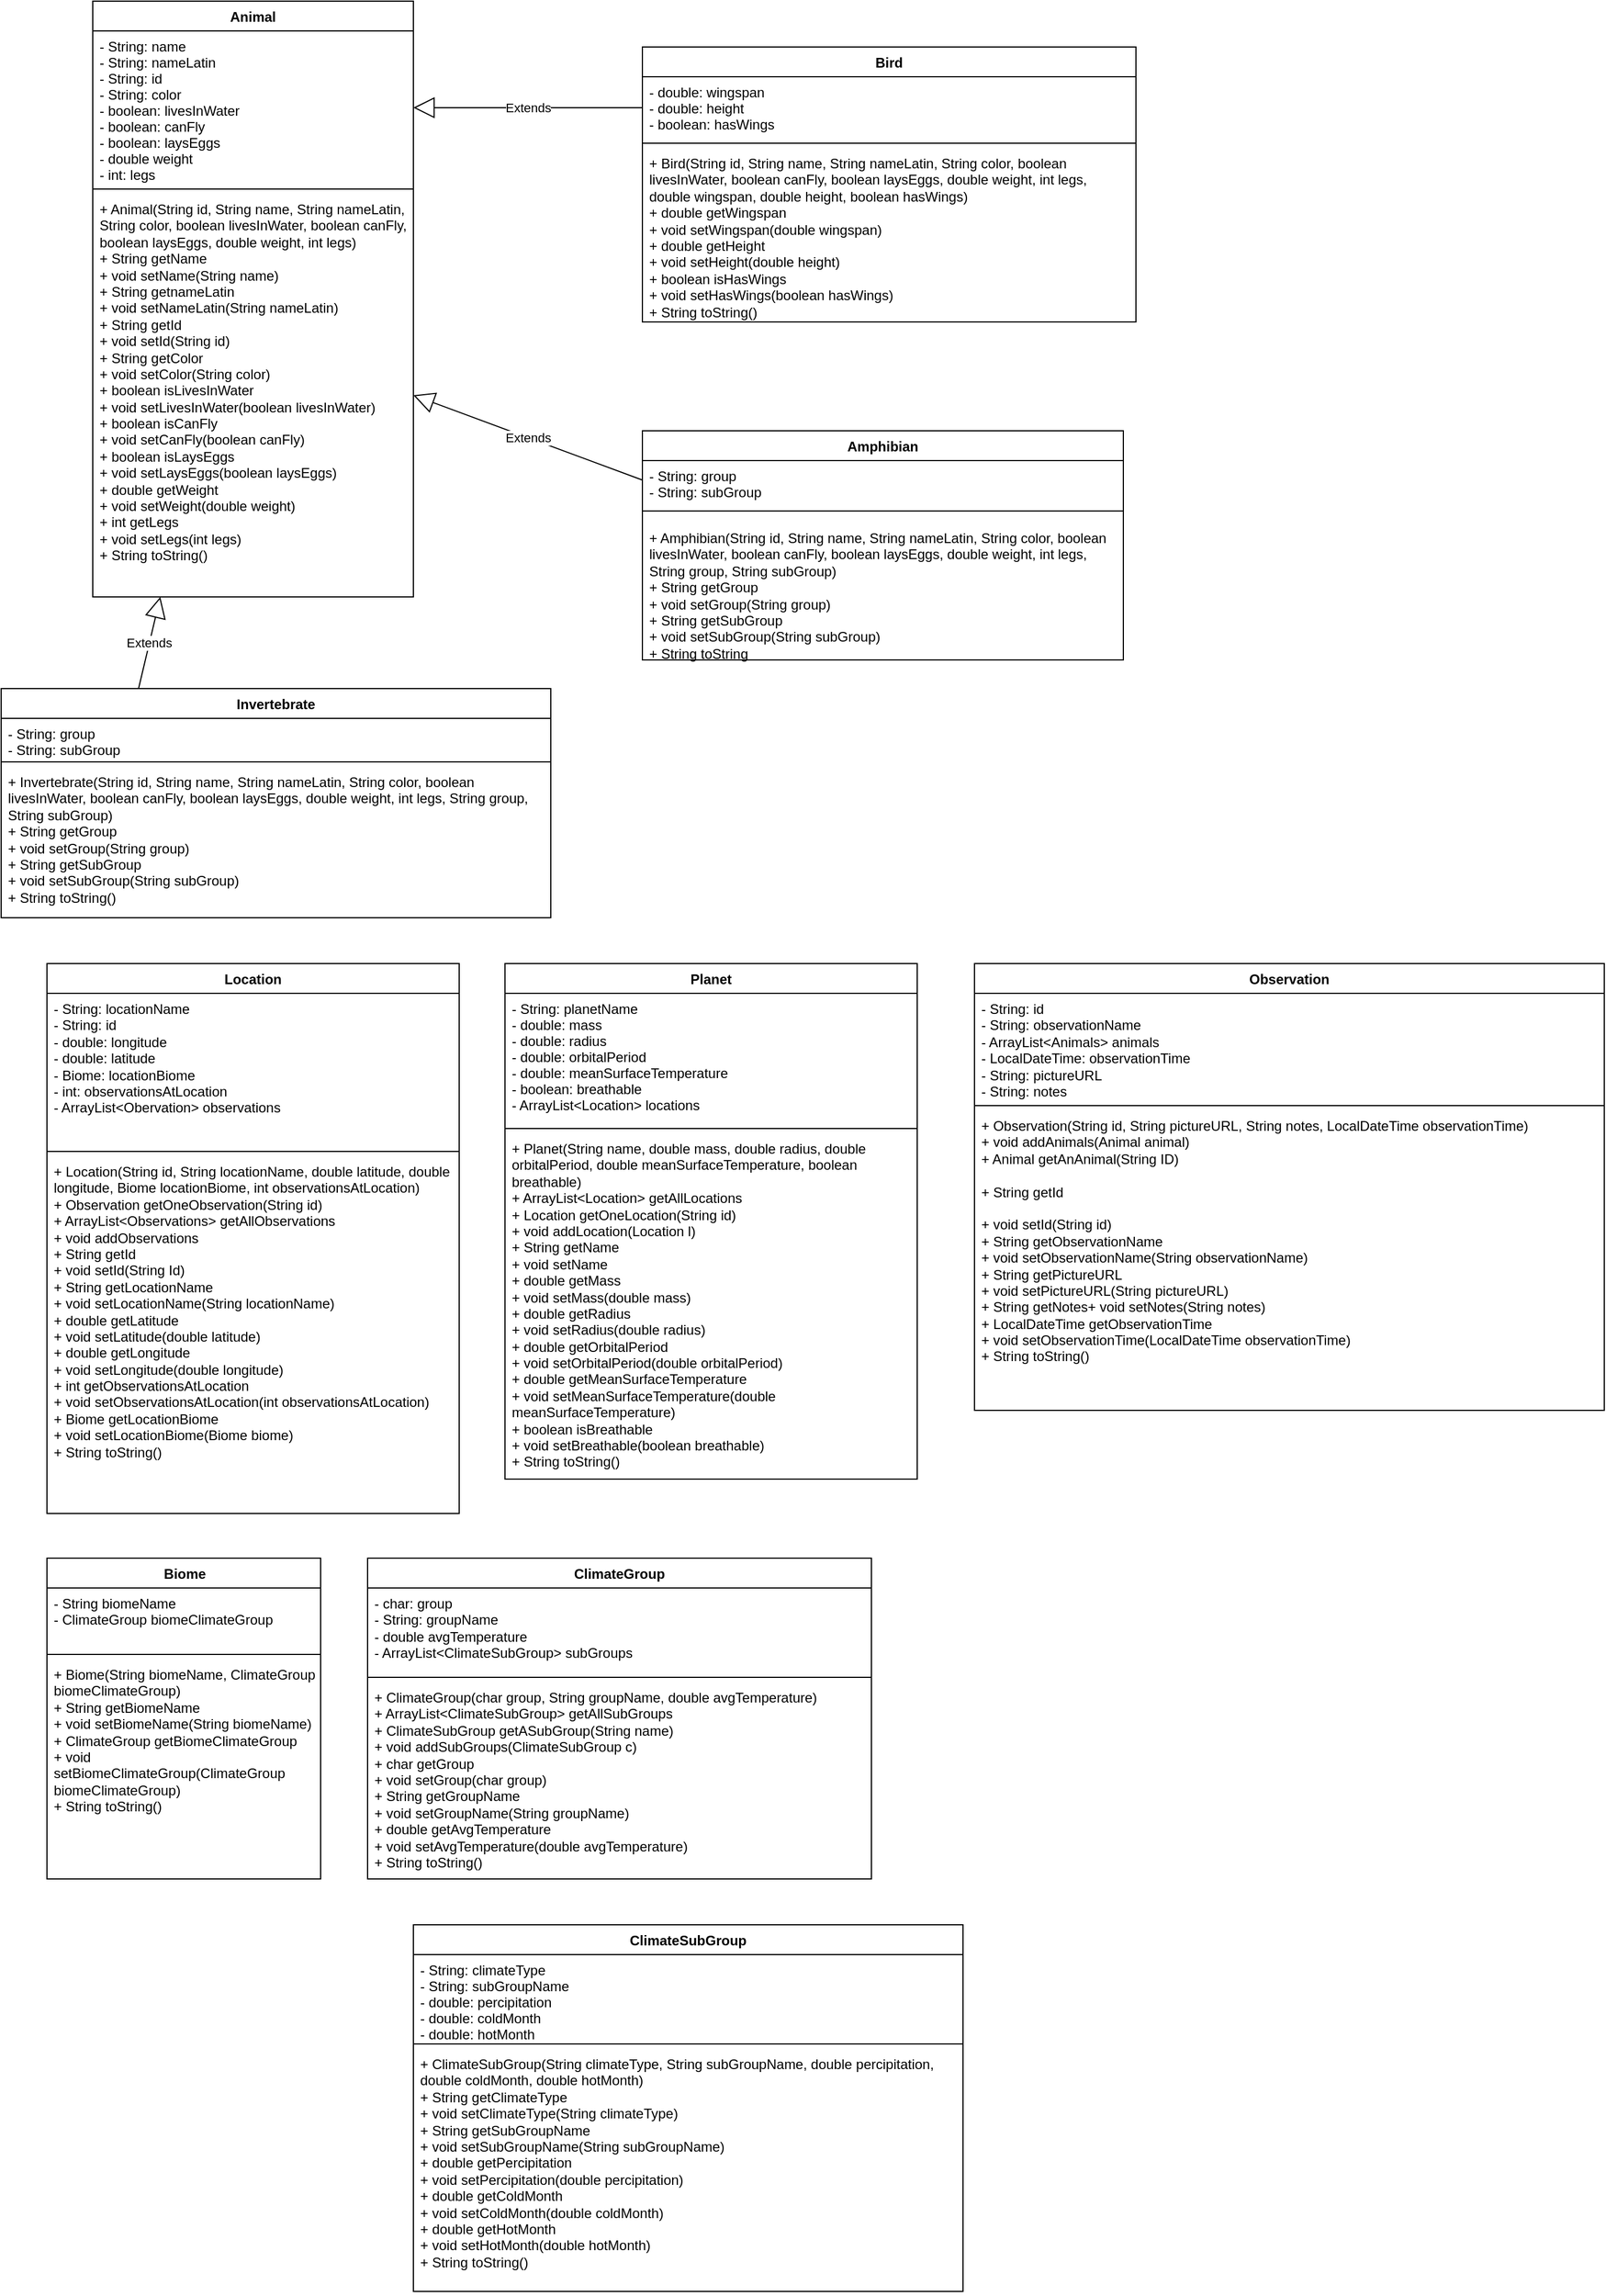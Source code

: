 <mxfile version="12.9.10" type="github">
  <diagram id="1KH7GWBm2Y5lBww-GOBJ" name="Page-1">
    <mxGraphModel dx="793" dy="441" grid="1" gridSize="10" guides="1" tooltips="1" connect="1" arrows="1" fold="1" page="1" pageScale="1" pageWidth="850" pageHeight="1100" math="0" shadow="0">
      <root>
        <mxCell id="0" />
        <mxCell id="1" parent="0" />
        <mxCell id="Zb_Kojj64OA-gDlmBnvP-9" value="Animal" style="swimlane;fontStyle=1;align=center;verticalAlign=top;childLayout=stackLayout;horizontal=1;startSize=26;horizontalStack=0;resizeParent=1;resizeParentMax=0;resizeLast=0;collapsible=1;marginBottom=0;" parent="1" vertex="1">
          <mxGeometry x="120" y="40" width="280" height="520" as="geometry" />
        </mxCell>
        <mxCell id="Zb_Kojj64OA-gDlmBnvP-10" value="- String: name&#xa;- String: nameLatin&#xa;- String: id&#xa;- String: color&#xa;- boolean: livesInWater&#xa;- boolean: canFly&#xa;- boolean: laysEggs&#xa;- double weight&#xa;- int: legs&#xa;" style="text;strokeColor=none;fillColor=none;align=left;verticalAlign=top;spacingLeft=4;spacingRight=4;overflow=hidden;rotatable=0;points=[[0,0.5],[1,0.5]];portConstraint=eastwest;" parent="Zb_Kojj64OA-gDlmBnvP-9" vertex="1">
          <mxGeometry y="26" width="280" height="134" as="geometry" />
        </mxCell>
        <mxCell id="Zb_Kojj64OA-gDlmBnvP-11" value="" style="line;strokeWidth=1;fillColor=none;align=left;verticalAlign=middle;spacingTop=-1;spacingLeft=3;spacingRight=3;rotatable=0;labelPosition=right;points=[];portConstraint=eastwest;" parent="Zb_Kojj64OA-gDlmBnvP-9" vertex="1">
          <mxGeometry y="160" width="280" height="8" as="geometry" />
        </mxCell>
        <mxCell id="Zb_Kojj64OA-gDlmBnvP-12" value="+ Animal(String id, String name, String nameLatin, String color, boolean livesInWater, boolean canFly, boolean laysEggs, double weight, int legs)&#xa;+ String getName&#xa;+ void setName(String name)&#xa;+ String getnameLatin&#xa;+ void setNameLatin(String nameLatin)&#xa;+ String getId&#xa;+ void setId(String id)&#xa;+ String getColor&#xa;+ void setColor(String color)&#xa;+ boolean isLivesInWater&#xa;+ void setLivesInWater(boolean livesInWater)&#xa;+ boolean isCanFly&#xa;+ void setCanFly(boolean canFly)&#xa;+ boolean isLaysEggs&#xa;+ void setLaysEggs(boolean laysEggs)&#xa;+ double getWeight&#xa;+ void setWeight(double weight)&#xa;+ int getLegs&#xa;+ void setLegs(int legs)&#xa;+ String toString()&#xa;" style="text;strokeColor=none;fillColor=none;align=left;verticalAlign=top;spacingLeft=4;spacingRight=4;overflow=hidden;rotatable=0;points=[[0,0.5],[1,0.5]];portConstraint=eastwest;whiteSpace=wrap;" parent="Zb_Kojj64OA-gDlmBnvP-9" vertex="1">
          <mxGeometry y="168" width="280" height="352" as="geometry" />
        </mxCell>
        <mxCell id="Zb_Kojj64OA-gDlmBnvP-25" value="Extends" style="endArrow=block;endSize=16;endFill=0;html=1;exitX=0.25;exitY=0;exitDx=0;exitDy=0;" parent="1" source="Zb_Kojj64OA-gDlmBnvP-13" edge="1">
          <mxGeometry width="160" relative="1" as="geometry">
            <mxPoint x="60" y="280" as="sourcePoint" />
            <mxPoint x="179" y="560" as="targetPoint" />
          </mxGeometry>
        </mxCell>
        <mxCell id="Zb_Kojj64OA-gDlmBnvP-27" value="Extends" style="endArrow=block;endSize=16;endFill=0;html=1;exitX=0;exitY=0.5;exitDx=0;exitDy=0;entryX=1;entryY=0.5;entryDx=0;entryDy=0;" parent="1" source="Zb_Kojj64OA-gDlmBnvP-18" target="Zb_Kojj64OA-gDlmBnvP-12" edge="1">
          <mxGeometry width="160" relative="1" as="geometry">
            <mxPoint x="470" y="210" as="sourcePoint" />
            <mxPoint x="320" y="250" as="targetPoint" />
          </mxGeometry>
        </mxCell>
        <mxCell id="Zb_Kojj64OA-gDlmBnvP-28" value="Extends" style="endArrow=block;endSize=16;endFill=0;html=1;exitX=0;exitY=0.5;exitDx=0;exitDy=0;" parent="1" source="Zb_Kojj64OA-gDlmBnvP-22" target="Zb_Kojj64OA-gDlmBnvP-10" edge="1">
          <mxGeometry width="160" relative="1" as="geometry">
            <mxPoint x="510" y="220" as="sourcePoint" />
            <mxPoint x="670" y="220" as="targetPoint" />
          </mxGeometry>
        </mxCell>
        <mxCell id="Zb_Kojj64OA-gDlmBnvP-17" value="Amphibian" style="swimlane;fontStyle=1;align=center;verticalAlign=top;childLayout=stackLayout;horizontal=1;startSize=26;horizontalStack=0;resizeParent=1;resizeParentMax=0;resizeLast=0;collapsible=1;marginBottom=0;" parent="1" vertex="1">
          <mxGeometry x="600" y="415" width="420" height="200" as="geometry" />
        </mxCell>
        <mxCell id="Zb_Kojj64OA-gDlmBnvP-18" value="- String: group&#xa;- String: subGroup&#xa;" style="text;strokeColor=none;fillColor=none;align=left;verticalAlign=top;spacingLeft=4;spacingRight=4;overflow=hidden;rotatable=0;points=[[0,0.5],[1,0.5]];portConstraint=eastwest;" parent="Zb_Kojj64OA-gDlmBnvP-17" vertex="1">
          <mxGeometry y="26" width="420" height="34" as="geometry" />
        </mxCell>
        <mxCell id="Zb_Kojj64OA-gDlmBnvP-19" value="" style="line;strokeWidth=1;fillColor=none;align=left;verticalAlign=middle;spacingTop=-1;spacingLeft=3;spacingRight=3;rotatable=0;labelPosition=right;points=[];portConstraint=eastwest;" parent="Zb_Kojj64OA-gDlmBnvP-17" vertex="1">
          <mxGeometry y="60" width="420" height="20" as="geometry" />
        </mxCell>
        <mxCell id="Zb_Kojj64OA-gDlmBnvP-20" value="+ Amphibian(String id, String name, String nameLatin, String color, boolean &#xa;livesInWater, boolean canFly, boolean laysEggs, double weight, int legs, String group, String subGroup)&#xa;+ String getGroup&#xa;+ void setGroup(String group)&#xa;+ String getSubGroup&#xa;+ void setSubGroup(String subGroup)&#xa;+ String toString&#xa;&#xa;" style="text;strokeColor=none;fillColor=none;align=left;verticalAlign=top;spacingLeft=4;spacingRight=4;overflow=hidden;rotatable=0;points=[[0,0.5],[1,0.5]];portConstraint=eastwest;whiteSpace=wrap;" parent="Zb_Kojj64OA-gDlmBnvP-17" vertex="1">
          <mxGeometry y="80" width="420" height="120" as="geometry" />
        </mxCell>
        <mxCell id="Zb_Kojj64OA-gDlmBnvP-21" value="Bird" style="swimlane;fontStyle=1;align=center;verticalAlign=top;childLayout=stackLayout;horizontal=1;startSize=26;horizontalStack=0;resizeParent=1;resizeParentMax=0;resizeLast=0;collapsible=1;marginBottom=0;" parent="1" vertex="1">
          <mxGeometry x="600" y="80" width="431" height="240" as="geometry" />
        </mxCell>
        <mxCell id="Zb_Kojj64OA-gDlmBnvP-22" value="- double: wingspan&#xa;- double: height&#xa;- boolean: hasWings&#xa;" style="text;strokeColor=none;fillColor=none;align=left;verticalAlign=top;spacingLeft=4;spacingRight=4;overflow=hidden;rotatable=0;points=[[0,0.5],[1,0.5]];portConstraint=eastwest;" parent="Zb_Kojj64OA-gDlmBnvP-21" vertex="1">
          <mxGeometry y="26" width="431" height="54" as="geometry" />
        </mxCell>
        <mxCell id="Zb_Kojj64OA-gDlmBnvP-23" value="" style="line;strokeWidth=1;fillColor=none;align=left;verticalAlign=middle;spacingTop=-1;spacingLeft=3;spacingRight=3;rotatable=0;labelPosition=right;points=[];portConstraint=eastwest;" parent="Zb_Kojj64OA-gDlmBnvP-21" vertex="1">
          <mxGeometry y="80" width="431" height="8" as="geometry" />
        </mxCell>
        <mxCell id="Zb_Kojj64OA-gDlmBnvP-24" value="+ Bird(String id, String name, String nameLatin, String color, boolean &#xa;livesInWater, boolean canFly, boolean laysEggs, double weight, int legs, double wingspan, double height, boolean hasWings)&#xa;+ double getWingspan&#xa;+ void setWingspan(double wingspan)&#xa;+ double getHeight&#xa;+ void setHeight(double height)&#xa;+ boolean isHasWings&#xa;+ void setHasWings(boolean hasWings)&#xa;+ String toString()&#xa;&#xa;" style="text;strokeColor=none;fillColor=none;align=left;verticalAlign=top;spacingLeft=4;spacingRight=4;overflow=hidden;rotatable=0;points=[[0,0.5],[1,0.5]];portConstraint=eastwest;whiteSpace=wrap;" parent="Zb_Kojj64OA-gDlmBnvP-21" vertex="1">
          <mxGeometry y="88" width="431" height="152" as="geometry" />
        </mxCell>
        <mxCell id="Zb_Kojj64OA-gDlmBnvP-33" value="Observation" style="swimlane;fontStyle=1;align=center;verticalAlign=top;childLayout=stackLayout;horizontal=1;startSize=26;horizontalStack=0;resizeParent=1;resizeParentMax=0;resizeLast=0;collapsible=1;marginBottom=0;" parent="1" vertex="1">
          <mxGeometry x="890" y="880" width="550" height="390" as="geometry" />
        </mxCell>
        <mxCell id="Zb_Kojj64OA-gDlmBnvP-34" value="- String: id&#xa;- String: observationName&#xa;- ArrayList&lt;Animals&gt; animals&#xa;- LocalDateTime: observationTime&#xa;- String: pictureURL&#xa;- String: notes&#xa;&#xa;" style="text;strokeColor=none;fillColor=none;align=left;verticalAlign=top;spacingLeft=4;spacingRight=4;overflow=hidden;rotatable=0;points=[[0,0.5],[1,0.5]];portConstraint=eastwest;whiteSpace=wrap;" parent="Zb_Kojj64OA-gDlmBnvP-33" vertex="1">
          <mxGeometry y="26" width="550" height="94" as="geometry" />
        </mxCell>
        <mxCell id="Zb_Kojj64OA-gDlmBnvP-35" value="" style="line;strokeWidth=1;fillColor=none;align=left;verticalAlign=middle;spacingTop=-1;spacingLeft=3;spacingRight=3;rotatable=0;labelPosition=right;points=[];portConstraint=eastwest;" parent="Zb_Kojj64OA-gDlmBnvP-33" vertex="1">
          <mxGeometry y="120" width="550" height="8" as="geometry" />
        </mxCell>
        <mxCell id="Zb_Kojj64OA-gDlmBnvP-36" value="+ Observation(String id, String pictureURL, String notes, LocalDateTime observationTime)&#xa;+ void addAnimals(Animal animal)&#xa;+ Animal getAnAnimal(String ID)&#xa;&#xa;+ String getId&#xa;&#xa;+ void setId(String id)&#xa;+ String getObservationName&#xa;+ void setObservationName(String observationName)&#xa;+ String getPictureURL&#xa;+ void setPictureURL(String pictureURL)&#xa;+ String getNotes+ void setNotes(String notes)&#xa;+ LocalDateTime getObservationTime&#xa;+ void setObservationTime(LocalDateTime observationTime)&#xa;+ String toString()&#xa;&#xa;&#xa;" style="text;strokeColor=none;fillColor=none;align=left;verticalAlign=top;spacingLeft=4;spacingRight=4;overflow=hidden;rotatable=0;points=[[0,0.5],[1,0.5]];portConstraint=eastwest;whiteSpace=wrap;" parent="Zb_Kojj64OA-gDlmBnvP-33" vertex="1">
          <mxGeometry y="128" width="550" height="262" as="geometry" />
        </mxCell>
        <mxCell id="Zb_Kojj64OA-gDlmBnvP-29" value="Location" style="swimlane;fontStyle=1;align=center;verticalAlign=top;childLayout=stackLayout;horizontal=1;startSize=26;horizontalStack=0;resizeParent=1;resizeParentMax=0;resizeLast=0;collapsible=1;marginBottom=0;" parent="1" vertex="1">
          <mxGeometry x="80" y="880" width="360" height="480" as="geometry" />
        </mxCell>
        <mxCell id="Zb_Kojj64OA-gDlmBnvP-30" value="- String: locationName&#xa;- String: id&#xa;- double: longitude&#xa;- double: latitude&#xa;- Biome: locationBiome&#xa;- int: observationsAtLocation&#xa;- ArrayList&lt;Obervation&gt; observations&#xa;" style="text;strokeColor=none;fillColor=none;align=left;verticalAlign=top;spacingLeft=4;spacingRight=4;overflow=hidden;rotatable=0;points=[[0,0.5],[1,0.5]];portConstraint=eastwest;whiteSpace=wrap;" parent="Zb_Kojj64OA-gDlmBnvP-29" vertex="1">
          <mxGeometry y="26" width="360" height="134" as="geometry" />
        </mxCell>
        <mxCell id="Zb_Kojj64OA-gDlmBnvP-31" value="" style="line;strokeWidth=1;fillColor=none;align=left;verticalAlign=middle;spacingTop=-1;spacingLeft=3;spacingRight=3;rotatable=0;labelPosition=right;points=[];portConstraint=eastwest;" parent="Zb_Kojj64OA-gDlmBnvP-29" vertex="1">
          <mxGeometry y="160" width="360" height="8" as="geometry" />
        </mxCell>
        <mxCell id="Zb_Kojj64OA-gDlmBnvP-32" value="+ Location(String id, String locationName, double latitude, double longitude, Biome locationBiome, int observationsAtLocation)&lt;br&gt;+ Observation getOneObservation(String id)&lt;br&gt;+ ArrayList&amp;lt;Observations&amp;gt; getAllObservations&lt;br&gt;+ void addObservations&lt;br&gt;+ String getId&lt;br&gt;+ void setId(String Id)&lt;br&gt;+ String getLocationName&lt;br&gt;+ void setLocationName(String locationName)&lt;br&gt;+ double getLatitude&lt;br&gt;+ void setLatitude(double latitude)&lt;br&gt;+ double getLongitude&lt;br&gt;+ void setLongitude(double longitude)&lt;br&gt;+ int getObservationsAtLocation&lt;br&gt;&lt;div&gt;+ void setObservationsAtLocation(int observationsAtLocation)&lt;/div&gt;&lt;div&gt;+ Biome getLocationBiome&lt;/div&gt;&lt;div&gt;+ void setLocationBiome(Biome biome)&lt;/div&gt;&lt;div&gt;+ String toString()&lt;br&gt;&lt;/div&gt;&lt;br&gt; " style="text;strokeColor=none;fillColor=none;align=left;verticalAlign=top;spacingLeft=4;spacingRight=4;overflow=hidden;rotatable=0;points=[[0,0.5],[1,0.5]];portConstraint=eastwest;html=1;whiteSpace=wrap;" parent="Zb_Kojj64OA-gDlmBnvP-29" vertex="1">
          <mxGeometry y="168" width="360" height="312" as="geometry" />
        </mxCell>
        <mxCell id="Zb_Kojj64OA-gDlmBnvP-37" value="Planet" style="swimlane;fontStyle=1;align=center;verticalAlign=top;childLayout=stackLayout;horizontal=1;startSize=26;horizontalStack=0;resizeParent=1;resizeParentMax=0;resizeLast=0;collapsible=1;marginBottom=0;" parent="1" vertex="1">
          <mxGeometry x="480" y="880" width="360" height="450" as="geometry" />
        </mxCell>
        <mxCell id="Zb_Kojj64OA-gDlmBnvP-38" value="- String: planetName&#xa;- double: mass&#xa;- double: radius&#xa;- double: orbitalPeriod&#xa;- double: meanSurfaceTemperature&#xa;- boolean: breathable&#xa;- ArrayList&lt;Location&gt; locations&#xa;" style="text;strokeColor=none;fillColor=none;align=left;verticalAlign=top;spacingLeft=4;spacingRight=4;overflow=hidden;rotatable=0;points=[[0,0.5],[1,0.5]];portConstraint=eastwest;" parent="Zb_Kojj64OA-gDlmBnvP-37" vertex="1">
          <mxGeometry y="26" width="360" height="114" as="geometry" />
        </mxCell>
        <mxCell id="Zb_Kojj64OA-gDlmBnvP-39" value="" style="line;strokeWidth=1;fillColor=none;align=left;verticalAlign=middle;spacingTop=-1;spacingLeft=3;spacingRight=3;rotatable=0;labelPosition=right;points=[];portConstraint=eastwest;" parent="Zb_Kojj64OA-gDlmBnvP-37" vertex="1">
          <mxGeometry y="140" width="360" height="8" as="geometry" />
        </mxCell>
        <mxCell id="Zb_Kojj64OA-gDlmBnvP-40" value="+ Planet(String name, double mass, double radius, double orbitalPeriod, double meanSurfaceTemperature, boolean breathable)&#xa;+ ArrayList&lt;Location&gt; getAllLocations&#xa;+ Location getOneLocation(String id)&#xa;+ void addLocation(Location l)&#xa;+ String getName&#xa;+ void setName&#xa;+ double getMass&#xa;+ void setMass(double mass)&#xa;+ double getRadius&#xa;+ void setRadius(double radius)&#xa;+ double getOrbitalPeriod&#xa;+ void setOrbitalPeriod(double orbitalPeriod)&#xa;+ double getMeanSurfaceTemperature&#xa;+ void setMeanSurfaceTemperature(double meanSurfaceTemperature)&#xa;+ boolean isBreathable&#xa;+ void setBreathable(boolean breathable)&#xa;+ String toString()&#xa;&#xa;" style="text;strokeColor=none;fillColor=none;align=left;verticalAlign=top;spacingLeft=4;spacingRight=4;overflow=hidden;rotatable=0;points=[[0,0.5],[1,0.5]];portConstraint=eastwest;whiteSpace=wrap;" parent="Zb_Kojj64OA-gDlmBnvP-37" vertex="1">
          <mxGeometry y="148" width="360" height="302" as="geometry" />
        </mxCell>
        <mxCell id="zi6ysEWE1YehNAUKYRXI-6" value="Biome" style="swimlane;fontStyle=1;align=center;verticalAlign=top;childLayout=stackLayout;horizontal=1;startSize=26;horizontalStack=0;resizeParent=1;resizeParentMax=0;resizeLast=0;collapsible=1;marginBottom=0;html=1;" parent="1" vertex="1">
          <mxGeometry x="80" y="1399" width="239" height="280" as="geometry" />
        </mxCell>
        <mxCell id="zi6ysEWE1YehNAUKYRXI-7" value="- String biomeName&#xa;- ClimateGroup biomeClimateGroup&#xa;" style="text;strokeColor=none;fillColor=none;align=left;verticalAlign=top;spacingLeft=4;spacingRight=4;overflow=hidden;rotatable=0;points=[[0,0.5],[1,0.5]];portConstraint=eastwest;whiteSpace=wrap;" parent="zi6ysEWE1YehNAUKYRXI-6" vertex="1">
          <mxGeometry y="26" width="239" height="54" as="geometry" />
        </mxCell>
        <mxCell id="zi6ysEWE1YehNAUKYRXI-8" value="" style="line;strokeWidth=1;fillColor=none;align=left;verticalAlign=middle;spacingTop=-1;spacingLeft=3;spacingRight=3;rotatable=0;labelPosition=right;points=[];portConstraint=eastwest;" parent="zi6ysEWE1YehNAUKYRXI-6" vertex="1">
          <mxGeometry y="80" width="239" height="8" as="geometry" />
        </mxCell>
        <mxCell id="zi6ysEWE1YehNAUKYRXI-9" value="+ Biome(String biomeName, ClimateGroup biomeClimateGroup)&#xa;+ String getBiomeName&#xa;+ void setBiomeName(String biomeName)&#xa;+ ClimateGroup getBiomeClimateGroup&#xa;+ void setBiomeClimateGroup(ClimateGroup biomeClimateGroup)&#xa;+ String toString()&#xa;" style="text;strokeColor=none;fillColor=none;align=left;verticalAlign=top;spacingLeft=4;spacingRight=4;overflow=hidden;rotatable=0;points=[[0,0.5],[1,0.5]];portConstraint=eastwest;whiteSpace=wrap;" parent="zi6ysEWE1YehNAUKYRXI-6" vertex="1">
          <mxGeometry y="88" width="239" height="192" as="geometry" />
        </mxCell>
        <mxCell id="azx4D_17l1iU42Zs0j3d-1" value="ClimateGroup" style="swimlane;fontStyle=1;align=center;verticalAlign=top;childLayout=stackLayout;horizontal=1;startSize=26;horizontalStack=0;resizeParent=1;resizeParentMax=0;resizeLast=0;collapsible=1;marginBottom=0;" parent="1" vertex="1">
          <mxGeometry x="360" y="1399" width="440" height="280" as="geometry" />
        </mxCell>
        <mxCell id="azx4D_17l1iU42Zs0j3d-2" value="- char: group&#xa;- String: groupName&#xa;- double avgTemperature&#xa;- ArrayList&lt;ClimateSubGroup&gt; subGroups&#xa;" style="text;strokeColor=none;fillColor=none;align=left;verticalAlign=top;spacingLeft=4;spacingRight=4;overflow=hidden;rotatable=0;points=[[0,0.5],[1,0.5]];portConstraint=eastwest;whiteSpace=wrap;" parent="azx4D_17l1iU42Zs0j3d-1" vertex="1">
          <mxGeometry y="26" width="440" height="74" as="geometry" />
        </mxCell>
        <mxCell id="azx4D_17l1iU42Zs0j3d-3" value="" style="line;strokeWidth=1;fillColor=none;align=left;verticalAlign=middle;spacingTop=-1;spacingLeft=3;spacingRight=3;rotatable=0;labelPosition=right;points=[];portConstraint=eastwest;" parent="azx4D_17l1iU42Zs0j3d-1" vertex="1">
          <mxGeometry y="100" width="440" height="8" as="geometry" />
        </mxCell>
        <mxCell id="azx4D_17l1iU42Zs0j3d-4" value="+ ClimateGroup(char group, String groupName, double avgTemperature)&#xa;+ ArrayList&lt;ClimateSubGroup&gt; getAllSubGroups&#xa;+ ClimateSubGroup getASubGroup(String name)&#xa;+ void addSubGroups(ClimateSubGroup c)&#xa;+ char getGroup&#xa;+ void setGroup(char group)&#xa;+ String getGroupName&#xa;+ void setGroupName(String groupName)&#xa;+ double getAvgTemperature&#xa;+ void setAvgTemperature(double avgTemperature)&#xa;+ String toString()&#xa;" style="text;strokeColor=none;fillColor=none;align=left;verticalAlign=top;spacingLeft=4;spacingRight=4;overflow=hidden;rotatable=0;points=[[0,0.5],[1,0.5]];portConstraint=eastwest;whiteSpace=wrap;" parent="azx4D_17l1iU42Zs0j3d-1" vertex="1">
          <mxGeometry y="108" width="440" height="172" as="geometry" />
        </mxCell>
        <mxCell id="zi6ysEWE1YehNAUKYRXI-1" value="ClimateSubGroup" style="swimlane;fontStyle=1;align=center;verticalAlign=top;childLayout=stackLayout;horizontal=1;startSize=26;horizontalStack=0;resizeParent=1;resizeParentMax=0;resizeLast=0;collapsible=1;marginBottom=0;" parent="1" vertex="1">
          <mxGeometry x="400" y="1719" width="480" height="320" as="geometry" />
        </mxCell>
        <mxCell id="zi6ysEWE1YehNAUKYRXI-2" value="- String: climateType&#xa;- String: subGroupName&#xa;- double: percipitation&#xa;- double: coldMonth&#xa;- double: hotMonth" style="text;strokeColor=none;fillColor=none;align=left;verticalAlign=top;spacingLeft=4;spacingRight=4;overflow=hidden;rotatable=0;points=[[0,0.5],[1,0.5]];portConstraint=eastwest;" parent="zi6ysEWE1YehNAUKYRXI-1" vertex="1">
          <mxGeometry y="26" width="480" height="74" as="geometry" />
        </mxCell>
        <mxCell id="zi6ysEWE1YehNAUKYRXI-3" value="" style="line;strokeWidth=1;fillColor=none;align=left;verticalAlign=middle;spacingTop=-1;spacingLeft=3;spacingRight=3;rotatable=0;labelPosition=right;points=[];portConstraint=eastwest;" parent="zi6ysEWE1YehNAUKYRXI-1" vertex="1">
          <mxGeometry y="100" width="480" height="8" as="geometry" />
        </mxCell>
        <mxCell id="zi6ysEWE1YehNAUKYRXI-4" value="+ ClimateSubGroup(String climateType, String subGroupName, double percipitation, double coldMonth, double hotMonth)&#xa;+ String getClimateType&#xa;+ void setClimateType(String climateType)&#xa;+ String getSubGroupName&#xa;+ void setSubGroupName(String subGroupName)&#xa;+ double getPercipitation&#xa;+ void setPercipitation(double percipitation)&#xa;+ double getColdMonth&#xa;+ void setColdMonth(double coldMonth)&#xa;+ double getHotMonth&#xa;+ void setHotMonth(double hotMonth)&#xa;+ String toString()&#xa;" style="text;strokeColor=none;fillColor=none;align=left;verticalAlign=top;spacingLeft=4;spacingRight=4;overflow=hidden;rotatable=0;points=[[0,0.5],[1,0.5]];portConstraint=eastwest;whiteSpace=wrap;" parent="zi6ysEWE1YehNAUKYRXI-1" vertex="1">
          <mxGeometry y="108" width="480" height="212" as="geometry" />
        </mxCell>
        <mxCell id="Zb_Kojj64OA-gDlmBnvP-13" value="Invertebrate" style="swimlane;fontStyle=1;align=center;verticalAlign=top;childLayout=stackLayout;horizontal=1;startSize=26;horizontalStack=0;resizeParent=1;resizeParentMax=0;resizeLast=0;collapsible=1;marginBottom=0;" parent="1" vertex="1">
          <mxGeometry x="40" y="640" width="480" height="200" as="geometry" />
        </mxCell>
        <mxCell id="Zb_Kojj64OA-gDlmBnvP-14" value="- String: group&#xa;- String: subGroup&#xa;" style="text;strokeColor=none;fillColor=none;align=left;verticalAlign=top;spacingLeft=4;spacingRight=4;overflow=hidden;rotatable=0;points=[[0,0.5],[1,0.5]];portConstraint=eastwest;" parent="Zb_Kojj64OA-gDlmBnvP-13" vertex="1">
          <mxGeometry y="26" width="480" height="34" as="geometry" />
        </mxCell>
        <mxCell id="Zb_Kojj64OA-gDlmBnvP-15" value="" style="line;strokeWidth=1;fillColor=none;align=left;verticalAlign=middle;spacingTop=-1;spacingLeft=3;spacingRight=3;rotatable=0;labelPosition=right;points=[];portConstraint=eastwest;" parent="Zb_Kojj64OA-gDlmBnvP-13" vertex="1">
          <mxGeometry y="60" width="480" height="8" as="geometry" />
        </mxCell>
        <mxCell id="Zb_Kojj64OA-gDlmBnvP-16" value="+ Invertebrate(String id, String name, String nameLatin, String color, boolean livesInWater, boolean canFly, boolean laysEggs, double weight, int legs, String group, String subGroup)&#xa;+ String getGroup&#xa;+ void setGroup(String group)&#xa;+ String getSubGroup&#xa;+ void setSubGroup(String subGroup)&#xa;+ String toString()&#xa;&#xa;&#xa;" style="text;strokeColor=none;fillColor=none;align=left;verticalAlign=top;spacingLeft=4;spacingRight=4;overflow=hidden;rotatable=0;points=[[0,0.5],[1,0.5]];portConstraint=eastwest;whiteSpace=wrap;" parent="Zb_Kojj64OA-gDlmBnvP-13" vertex="1">
          <mxGeometry y="68" width="480" height="132" as="geometry" />
        </mxCell>
      </root>
    </mxGraphModel>
  </diagram>
</mxfile>
